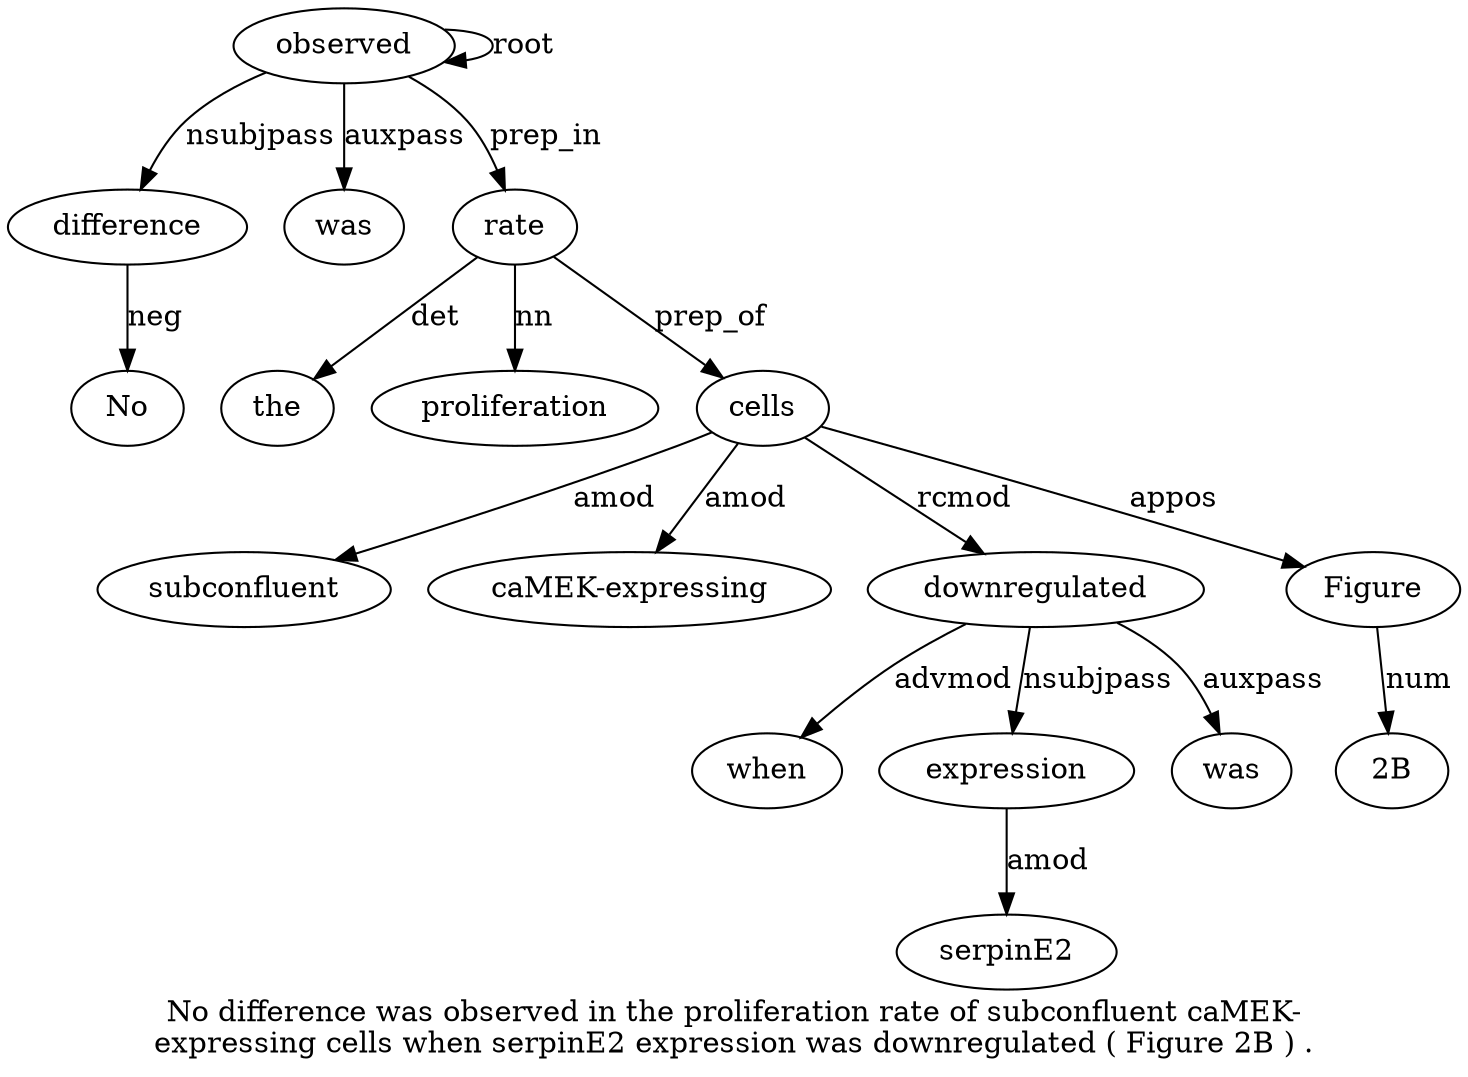 digraph "No difference was observed in the proliferation rate of subconfluent caMEK-expressing cells when serpinE2 expression was downregulated ( Figure 2B ) ." {
label="No difference was observed in the proliferation rate of subconfluent caMEK-
expressing cells when serpinE2 expression was downregulated ( Figure 2B ) .";
difference2 [style=filled, fillcolor=white, label=difference];
No1 [style=filled, fillcolor=white, label=No];
difference2 -> No1  [label=neg];
observed4 [style=filled, fillcolor=white, label=observed];
observed4 -> difference2  [label=nsubjpass];
was3 [style=filled, fillcolor=white, label=was];
observed4 -> was3  [label=auxpass];
observed4 -> observed4  [label=root];
rate8 [style=filled, fillcolor=white, label=rate];
the6 [style=filled, fillcolor=white, label=the];
rate8 -> the6  [label=det];
proliferation7 [style=filled, fillcolor=white, label=proliferation];
rate8 -> proliferation7  [label=nn];
observed4 -> rate8  [label=prep_in];
cells12 [style=filled, fillcolor=white, label=cells];
subconfluent10 [style=filled, fillcolor=white, label=subconfluent];
cells12 -> subconfluent10  [label=amod];
"caMEK-expressing11" [style=filled, fillcolor=white, label="caMEK-expressing"];
cells12 -> "caMEK-expressing11"  [label=amod];
rate8 -> cells12  [label=prep_of];
downregulated17 [style=filled, fillcolor=white, label=downregulated];
when13 [style=filled, fillcolor=white, label=when];
downregulated17 -> when13  [label=advmod];
expression15 [style=filled, fillcolor=white, label=expression];
serpinE214 [style=filled, fillcolor=white, label=serpinE2];
expression15 -> serpinE214  [label=amod];
downregulated17 -> expression15  [label=nsubjpass];
was16 [style=filled, fillcolor=white, label=was];
downregulated17 -> was16  [label=auxpass];
cells12 -> downregulated17  [label=rcmod];
Figure19 [style=filled, fillcolor=white, label=Figure];
cells12 -> Figure19  [label=appos];
"2B20" [style=filled, fillcolor=white, label="2B"];
Figure19 -> "2B20"  [label=num];
}
